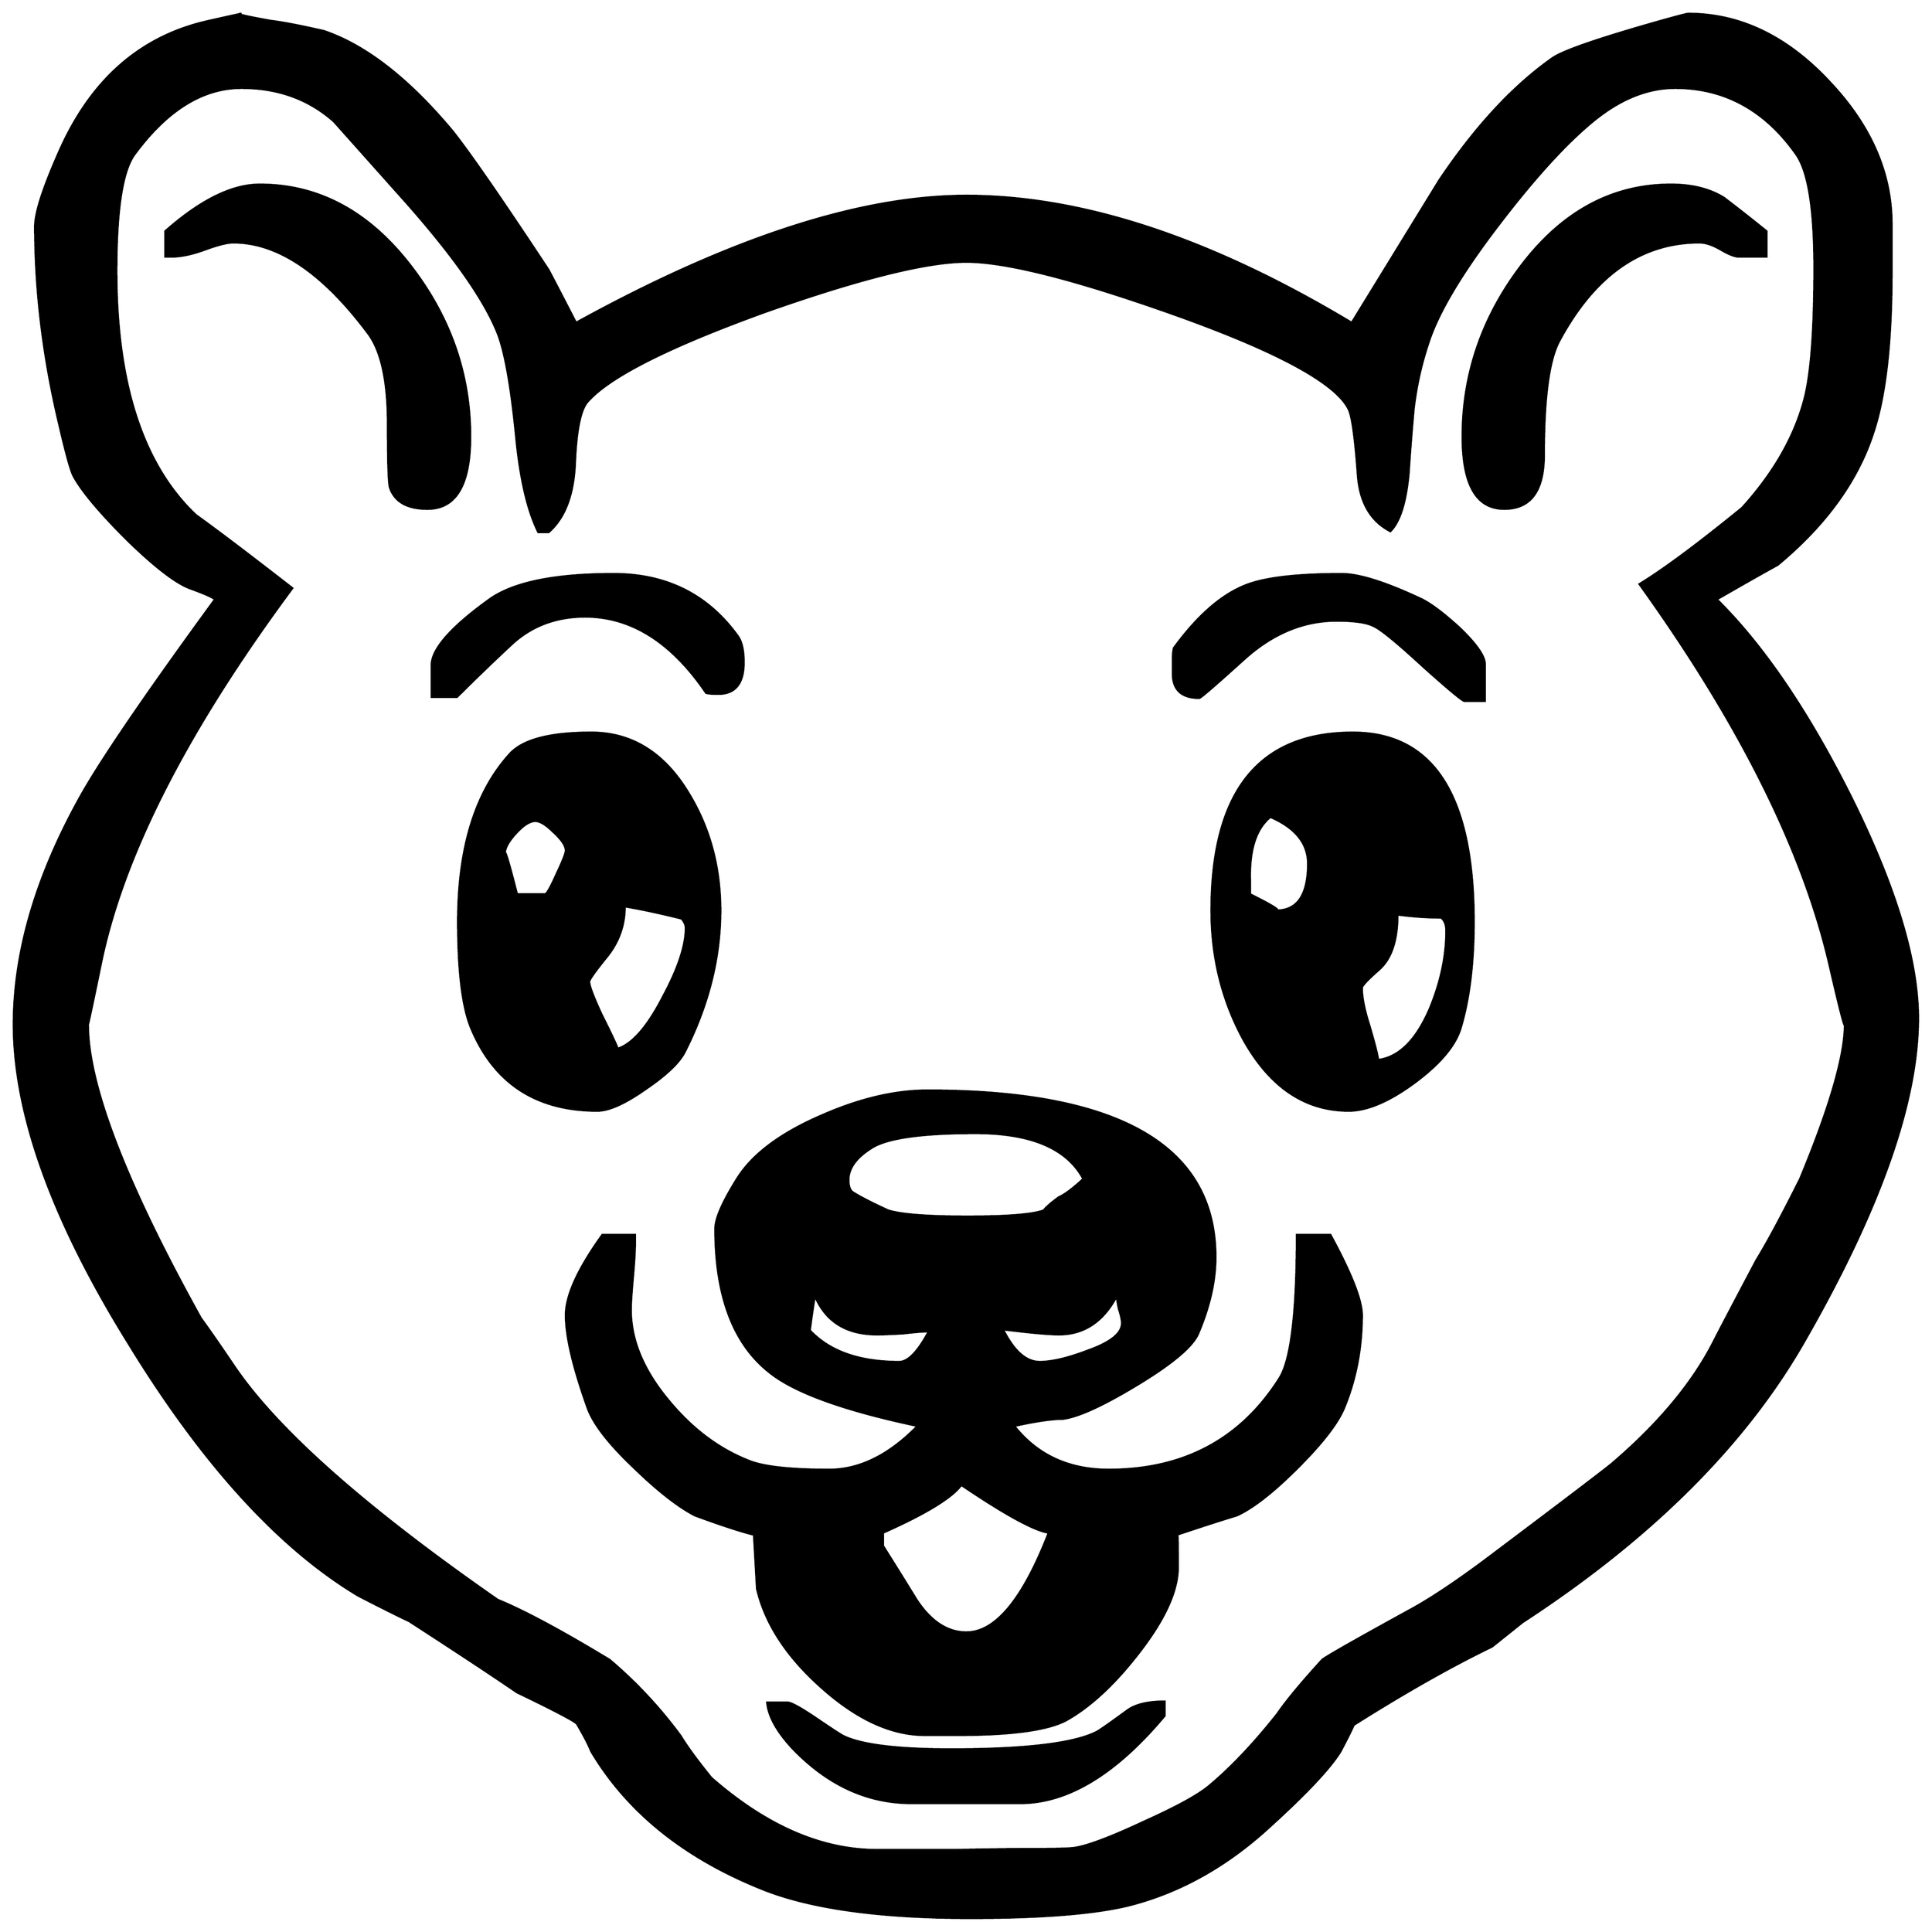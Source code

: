 


\begin{tikzpicture}[y=0.80pt, x=0.80pt, yscale=-1.0, xscale=1.0, inner sep=0pt, outer sep=0pt]
\begin{scope}[shift={(100.0,1709.0)},nonzero rule]
  \path[draw=.,fill=.,line width=1.600pt] (1955.0,-534.0) ..
    controls (1955.0,-452.0) and (1917.667,-346.0) ..
    (1843.0,-216.0) .. controls (1785.0,-114.667) and
    (1692.667,-22.667) .. (1566.0,60.0) .. controls (1559.333,65.333)
    and (1549.333,73.333) .. (1536.0,84.0) .. controls
    (1496.0,103.333) and (1450.667,129.0) .. (1400.0,161.0) ..
    controls (1397.333,167.0) and (1393.0,175.667) .. (1387.0,187.0)
    .. controls (1376.333,204.333) and (1351.333,230.667) ..
    (1312.0,266.0) .. controls (1270.667,302.667) and (1225.667,327.0)
    .. (1177.0,339.0) .. controls (1143.0,347.0) and
    (1091.667,351.0) .. (1023.0,351.0) .. controls (933.0,351.0)
    and (864.333,341.333) .. (817.0,322.0) .. controls (741.0,291.333)
    and (685.333,246.333) .. (650.0,187.0) .. controls (647.333,180.333)
    and (642.667,171.333) .. (636.0,160.0) .. controls (634.0,157.333)
    and (614.333,147.0) .. (577.0,129.0) .. controls (553.667,113.0)
    and (518.333,89.667) .. (471.0,59.0) .. controls (459.667,53.667)
    and (443.0,45.333) .. (421.0,34.0) .. controls (343.0,-12.667)
    and (267.667,-95.333) .. (195.0,-214.0) .. controls
    (119.667,-335.333) and (82.0,-440.0) .. (82.0,-528.0) ..
    controls (82.0,-598.667) and (103.667,-673.0) .. (147.0,-751.0)
    .. controls (167.0,-787.0) and (211.333,-852.0) ..
    (280.0,-946.0) .. controls (278.0,-948.0) and (269.667,-951.667)
    .. (255.0,-957.0) .. controls (241.0,-962.333) and
    (220.333,-978.333) .. (193.0,-1005.0) .. controls
    (166.333,-1031.667) and (149.0,-1052.333) .. (141.0,-1067.0) ..
    controls (138.333,-1071.667) and (133.667,-1088.333) ..
    (127.0,-1117.0) .. controls (111.0,-1183.667) and
    (103.0,-1249.0) .. (103.0,-1313.0) .. controls
    (103.0,-1326.333) and (111.0,-1351.0) .. (127.0,-1387.0) ..
    controls (158.333,-1457.667) and (207.333,-1500.333) ..
    (274.0,-1515.0) .. controls (294.667,-1519.667) and
    (305.333,-1522.0) .. (306.0,-1522.0) .. controls
    (299.333,-1522.0) and (309.0,-1519.667) .. (335.0,-1515.0) ..
    controls (346.333,-1513.667) and (363.667,-1510.333) ..
    (387.0,-1505.0) .. controls (428.333,-1491.0) and
    (470.667,-1458.0) .. (514.0,-1406.0) .. controls
    (531.333,-1384.0) and (562.667,-1338.667) .. (608.0,-1270.0) ..
    controls (614.0,-1258.667) and (623.0,-1241.333) ..
    (635.0,-1218.0) .. controls (786.333,-1301.333) and
    (914.333,-1343.0) .. (1019.0,-1343.0) .. controls
    (1133.0,-1343.0) and (1259.333,-1301.333) .. (1398.0,-1218.0) ..
    controls (1426.667,-1264.667) and (1455.333,-1311.333) ..
    (1484.0,-1358.0) .. controls (1519.333,-1410.667) and
    (1556.333,-1450.667) .. (1595.0,-1478.0) .. controls
    (1605.0,-1485.333) and (1640.667,-1497.667) .. (1702.0,-1515.0) ..
    controls (1718.667,-1519.667) and (1727.667,-1522.0) ..
    (1729.0,-1522.0) .. controls (1779.667,-1522.0) and
    (1825.667,-1500.0) .. (1867.0,-1456.0) .. controls
    (1908.333,-1412.667) and (1929.0,-1365.667) .. (1929.0,-1315.0) --
    (1929.0,-1268.0) .. controls (1929.0,-1198.667) and
    (1923.0,-1146.0) .. (1911.0,-1110.0) .. controls
    (1895.667,-1062.667) and (1864.333,-1019.333) .. (1817.0,-980.0) ..
    controls (1803.667,-972.667) and (1783.667,-961.333) ..
    (1757.0,-946.0) .. controls (1802.333,-901.333) and
    (1846.0,-837.333) .. (1888.0,-754.0) .. controls
    (1932.667,-664.667) and (1955.0,-591.333) .. (1955.0,-534.0) --
    cycle(1883.0,-528.0) .. controls (1883.0,-523.333) and
    (1878.0,-542.667) .. (1868.0,-586.0) .. controls
    (1842.0,-698.667) and (1779.667,-823.667) .. (1681.0,-961.0) ..
    controls (1705.0,-975.667) and (1738.667,-1000.667) ..
    (1782.0,-1036.0) .. controls (1814.0,-1071.333) and
    (1834.667,-1108.0) .. (1844.0,-1146.0) .. controls
    (1850.0,-1171.333) and (1853.0,-1213.333) .. (1853.0,-1272.0) ..
    controls (1853.0,-1330.0) and (1847.0,-1367.333) ..
    (1835.0,-1384.0) .. controls (1804.333,-1427.333) and
    (1764.667,-1449.0) .. (1716.0,-1449.0) .. controls
    (1688.667,-1449.0) and (1661.667,-1438.0) .. (1635.0,-1416.0) ..
    controls (1608.333,-1394.0) and (1577.667,-1360.333) ..
    (1543.0,-1315.0) .. controls (1505.667,-1266.333) and
    (1482.333,-1227.0) .. (1473.0,-1197.0) .. controls
    (1466.333,-1177.0) and (1461.667,-1156.0) .. (1459.0,-1134.0) ..
    controls (1457.0,-1112.0) and (1455.333,-1090.667) ..
    (1454.0,-1070.0) .. controls (1451.333,-1041.333) and
    (1445.333,-1022.333) .. (1436.0,-1013.0) .. controls
    (1416.667,-1023.0) and (1406.0,-1041.333) .. (1404.0,-1068.0) ..
    controls (1401.333,-1104.667) and (1398.333,-1126.333) ..
    (1395.0,-1133.0) .. controls (1382.333,-1159.0) and
    (1324.333,-1190.333) .. (1221.0,-1227.0) .. controls
    (1125.0,-1261.0) and (1057.667,-1278.0) .. (1019.0,-1278.0) ..
    controls (980.333,-1278.0) and (914.667,-1261.667) ..
    (822.0,-1229.0) .. controls (726.0,-1194.333) and
    (667.333,-1164.667) .. (646.0,-1140.0) .. controls
    (639.333,-1132.0) and (635.333,-1112.0) .. (634.0,-1080.0) ..
    controls (632.667,-1048.667) and (624.0,-1026.0) ..
    (608.0,-1012.0) -- (598.0,-1012.0) .. controls
    (587.333,-1033.333) and (580.0,-1065.0) .. (576.0,-1107.0) ..
    controls (571.333,-1153.667) and (565.667,-1186.333) ..
    (559.0,-1205.0) .. controls (546.333,-1239.0) and
    (514.333,-1284.667) .. (463.0,-1342.0) .. controls
    (441.0,-1366.667) and (419.0,-1391.333) .. (397.0,-1416.0) ..
    controls (372.333,-1438.0) and (342.0,-1449.0) ..
    (306.0,-1449.0) .. controls (268.0,-1449.0) and
    (233.0,-1427.333) .. (201.0,-1384.0) .. controls
    (189.0,-1368.0) and (183.0,-1329.667) .. (183.0,-1269.0) ..
    controls (183.0,-1158.333) and (209.0,-1078.333) ..
    (261.0,-1029.0) .. controls (282.333,-1013.667) and
    (314.0,-989.667) .. (356.0,-957.0) .. controls (252.667,-817.667)
    and (190.0,-695.0) .. (168.0,-589.0) .. controls
    (159.333,-547.0) and (155.0,-526.667) .. (155.0,-528.0) ..
    controls (155.0,-468.667) and (192.0,-372.333) .. (266.0,-239.0)
    .. controls (273.333,-229.0) and (284.0,-213.667) ..
    (298.0,-193.0) .. controls (340.0,-130.333) and (426.667,-53.333)
    .. (558.0,38.0) .. controls (584.0,48.667) and (620.667,68.333) ..
    (668.0,97.0) .. controls (694.0,119.0) and (717.333,144.0) ..
    (738.0,172.0) .. controls (744.0,182.0) and (754.0,195.667) ..
    (768.0,213.0) .. controls (822.0,260.333) and (876.333,284.0) ..
    (931.0,284.0) .. controls (948.333,284.0) and (974.0,284.0) ..
    (1008.0,284.0) .. controls (1041.333,283.333) and (1066.667,283.0)
    .. (1084.0,283.0) .. controls (1106.0,283.0) and
    (1119.667,282.667) .. (1125.0,282.0) .. controls (1138.333,280.0)
    and (1161.333,271.333) .. (1194.0,256.0) .. controls
    (1226.667,241.333) and (1248.333,229.333) .. (1259.0,220.0) ..
    controls (1280.333,202.0) and (1302.333,178.667) .. (1325.0,150.0)
    .. controls (1333.667,137.333) and (1348.333,119.667) ..
    (1369.0,97.0) .. controls (1373.0,93.667) and (1402.333,77.0) ..
    (1457.0,47.0) .. controls (1476.333,36.333) and (1500.333,20.333) ..
    (1529.0,-1.0) .. controls (1604.333,-57.667) and (1646.0,-89.333)
    .. (1654.0,-96.0) .. controls (1700.0,-135.333) and
    (1733.333,-175.333) .. (1754.0,-216.0) .. controls
    (1757.333,-222.667) and (1771.333,-249.333) .. (1796.0,-296.0) ..
    controls (1806.667,-313.333) and (1821.0,-340.0) ..
    (1839.0,-376.0) .. controls (1868.333,-446.667) and
    (1883.0,-497.333) .. (1883.0,-528.0) -- cycle(1806.0,-1283.0)
    -- (1779.0,-1283.0) .. controls (1775.0,-1283.0) and
    (1769.0,-1285.333) .. (1761.0,-1290.0) .. controls
    (1753.0,-1294.667) and (1746.0,-1297.0) .. (1740.0,-1297.0) ..
    controls (1682.667,-1297.0) and (1636.667,-1264.667) ..
    (1602.0,-1200.0) .. controls (1592.0,-1181.333) and
    (1587.0,-1144.0) .. (1587.0,-1088.0) .. controls
    (1587.0,-1052.667) and (1574.0,-1035.0) .. (1548.0,-1035.0) ..
    controls (1520.667,-1035.0) and (1507.0,-1058.667) ..
    (1507.0,-1106.0) .. controls (1507.0,-1166.667) and
    (1525.667,-1222.0) .. (1563.0,-1272.0) .. controls
    (1603.667,-1326.667) and (1653.333,-1354.0) .. (1712.0,-1354.0) ..
    controls (1732.667,-1354.0) and (1750.0,-1349.667) ..
    (1764.0,-1341.0) .. controls (1778.0,-1330.333) and
    (1792.0,-1319.333) .. (1806.0,-1308.0) -- (1806.0,-1283.0) --
    cycle(1529.0,-846.0) -- (1509.0,-846.0) .. controls
    (1507.0,-846.0) and (1493.0,-857.667) .. (1467.0,-881.0) ..
    controls (1441.667,-904.333) and (1425.667,-917.333) ..
    (1419.0,-920.0) .. controls (1412.333,-923.333) and
    (1400.333,-925.0) .. (1383.0,-925.0) .. controls
    (1350.333,-925.0) and (1320.0,-912.333) .. (1292.0,-887.0) ..
    controls (1264.0,-861.667) and (1249.333,-849.0) ..
    (1248.0,-849.0) .. controls (1230.667,-849.0) and
    (1222.0,-857.0) .. (1222.0,-873.0) -- (1222.0,-888.0) ..
    controls (1222.0,-891.333) and (1222.333,-894.667) ..
    (1223.0,-898.0) .. controls (1246.333,-930.0) and
    (1270.0,-950.667) .. (1294.0,-960.0) .. controls
    (1312.667,-967.333) and (1344.0,-971.0) .. (1388.0,-971.0) ..
    controls (1405.333,-971.0) and (1431.667,-962.667) ..
    (1467.0,-946.0) .. controls (1476.333,-941.333) and
    (1488.667,-932.0) .. (1504.0,-918.0) .. controls
    (1520.667,-902.0) and (1529.0,-890.0) .. (1529.0,-882.0) --
    (1529.0,-846.0) -- cycle(1518.0,-629.0) .. controls
    (1518.0,-587.667) and (1513.667,-552.667) .. (1505.0,-524.0) ..
    controls (1499.667,-506.667) and (1484.333,-488.667) ..
    (1459.0,-470.0) .. controls (1434.333,-452.0) and
    (1413.0,-443.0) .. (1395.0,-443.0) .. controls
    (1352.333,-443.0) and (1318.0,-466.0) .. (1292.0,-512.0) ..
    controls (1270.667,-550.667) and (1260.0,-593.333) ..
    (1260.0,-640.0) .. controls (1260.0,-756.667) and
    (1306.333,-815.0) .. (1399.0,-815.0) .. controls
    (1478.333,-815.0) and (1518.0,-753.0) .. (1518.0,-629.0) --
    cycle(531.0,-1106.0) .. controls (531.0,-1058.667) and
    (517.0,-1035.0) .. (489.0,-1035.0) .. controls
    (469.0,-1035.0) and (456.667,-1042.0) .. (452.0,-1056.0) ..
    controls (450.667,-1060.0) and (450.0,-1080.667) ..
    (450.0,-1118.0) .. controls (450.0,-1160.0) and
    (443.667,-1189.667) .. (431.0,-1207.0) .. controls
    (386.333,-1267.0) and (342.0,-1297.0) .. (298.0,-1297.0) ..
    controls (292.0,-1297.0) and (282.667,-1294.667) ..
    (270.0,-1290.0) .. controls (257.333,-1285.333) and
    (246.0,-1283.0) .. (236.0,-1283.0) -- (231.0,-1283.0) --
    (231.0,-1308.0) .. controls (265.667,-1338.667) and
    (296.667,-1354.0) .. (324.0,-1354.0) .. controls
    (382.667,-1354.0) and (432.667,-1326.667) .. (474.0,-1272.0) ..
    controls (512.0,-1222.0) and (531.0,-1166.667) ..
    (531.0,-1106.0) -- cycle(800.0,-884.0) .. controls
    (800.0,-863.333) and (791.667,-853.0) .. (775.0,-853.0) ..
    controls (769.0,-853.0) and (765.0,-853.333) .. (763.0,-854.0)
    .. controls (729.0,-904.0) and (689.333,-929.0) ..
    (644.0,-929.0) .. controls (616.0,-929.0) and (592.333,-920.333)
    .. (573.0,-903.0) .. controls (554.333,-885.667) and
    (536.0,-868.0) .. (518.0,-850.0) -- (493.0,-850.0) --
    (493.0,-881.0) .. controls (493.0,-897.0) and (512.0,-918.667)
    .. (550.0,-946.0) .. controls (573.333,-962.667) and
    (614.0,-971.0) .. (672.0,-971.0) .. controls (724.0,-971.0)
    and (764.667,-950.667) .. (794.0,-910.0) .. controls
    (798.0,-904.667) and (800.0,-896.0) .. (800.0,-884.0) --
    cycle(777.0,-640.0) .. controls (777.0,-593.333) and
    (765.333,-547.0) .. (742.0,-501.0) .. controls (736.667,-490.333)
    and (723.667,-478.0) .. (703.0,-464.0) .. controls
    (683.0,-450.0) and (667.333,-443.0) .. (656.0,-443.0) ..
    controls (596.0,-443.0) and (554.667,-470.0) .. (532.0,-524.0)
    .. controls (523.333,-544.667) and (519.0,-579.667) ..
    (519.0,-629.0) .. controls (519.0,-701.667) and (536.0,-756.667)
    .. (570.0,-794.0) .. controls (582.667,-808.0) and
    (609.333,-815.0) .. (650.0,-815.0) .. controls (690.0,-815.0)
    and (722.0,-795.0) .. (746.0,-755.0) .. controls
    (766.667,-721.0) and (777.0,-682.667) .. (777.0,-640.0) --
    cycle(1408.0,-242.0) .. controls (1408.0,-210.0) and
    (1402.333,-180.0) .. (1391.0,-152.0) .. controls
    (1385.0,-136.667) and (1369.667,-116.667) .. (1345.0,-92.0) ..
    controls (1321.0,-68.0) and (1301.0,-52.333) .. (1285.0,-45.0)
    .. controls (1271.667,-41.0) and (1252.0,-34.667) ..
    (1226.0,-26.0) .. controls (1226.667,-33.333) and (1227.0,-22.667)
    .. (1227.0,6.0) .. controls (1227.0,29.333) and (1214.0,57.667)
    .. (1188.0,91.0) .. controls (1164.667,121.0) and
    (1141.333,142.667) .. (1118.0,156.0) .. controls (1100.0,166.0)
    and (1064.333,171.0) .. (1011.0,171.0) -- (978.0,171.0) ..
    controls (944.667,171.0) and (910.333,155.0) .. (875.0,123.0) ..
    controls (841.667,93.0) and (821.0,61.0) .. (813.0,27.0) ..
    controls (812.333,15.0) and (811.333,-2.667) .. (810.0,-26.0) ..
    controls (796.667,-29.333) and (777.333,-35.667) .. (752.0,-45.0) ..
    controls (735.333,-53.667) and (715.333,-69.333) .. (692.0,-92.0) ..
    controls (666.667,-116.0) and (651.333,-136.0) .. (646.0,-152.0)
    .. controls (632.0,-191.333) and (625.0,-221.333) ..
    (625.0,-242.0) .. controls (625.0,-261.333) and (637.0,-287.667)
    .. (661.0,-321.0) -- (693.0,-321.0) -- (693.0,-312.0) ..
    controls (693.0,-304.667) and (692.333,-293.667) .. (691.0,-279.0)
    .. controls (689.667,-264.333) and (689.0,-253.667) ..
    (689.0,-247.0) .. controls (689.0,-217.0) and (701.667,-187.0)
    .. (727.0,-157.0) .. controls (750.333,-129.0) and
    (777.0,-109.333) .. (807.0,-98.0) .. controls (821.667,-92.667)
    and (847.333,-90.0) .. (884.0,-90.0) .. controls (914.0,-90.0)
    and (943.0,-104.333) .. (971.0,-133.0) .. controls
    (898.333,-148.333) and (849.667,-166.0) .. (825.0,-186.0) ..
    controls (789.667,-214.0) and (772.0,-261.0) .. (772.0,-327.0)
    .. controls (772.0,-337.0) and (779.333,-353.667) ..
    (794.0,-377.0) .. controls (809.333,-401.0) and (837.333,-421.667)
    .. (878.0,-439.0) .. controls (914.667,-455.0) and
    (949.0,-463.0) .. (981.0,-463.0) .. controls (1169.667,-463.0)
    and (1264.0,-408.333) .. (1264.0,-299.0) .. controls
    (1264.0,-275.667) and (1258.333,-250.667) .. (1247.0,-224.0) ..
    controls (1241.667,-211.333) and (1222.0,-194.667) ..
    (1188.0,-174.0) .. controls (1154.0,-153.333) and
    (1129.333,-142.0) .. (1114.0,-140.0) .. controls
    (1103.333,-140.0) and (1087.333,-137.667) .. (1066.0,-133.0) ..
    controls (1088.667,-104.333) and (1119.667,-90.0) ..
    (1159.0,-90.0) .. controls (1233.0,-90.0) and
    (1289.0,-120.0) .. (1327.0,-180.0) .. controls
    (1338.333,-198.0) and (1344.0,-245.0) .. (1344.0,-321.0) --
    (1377.0,-321.0) .. controls (1397.667,-283.0) and
    (1408.0,-256.667) .. (1408.0,-242.0) -- cycle(1214.0,152.0) ..
    controls (1166.0,209.333) and (1118.667,238.0) .. (1072.0,238.0)
    -- (965.0,238.0) .. controls (921.0,238.0) and (881.667,219.667)
    .. (847.0,183.0) .. controls (832.333,167.0) and (824.333,152.333)
    .. (823.0,139.0) -- (843.0,139.0) .. controls (846.333,139.0)
    and (855.0,143.667) .. (869.0,153.0) .. controls (885.667,164.333)
    and (895.333,170.667) .. (898.0,172.0) .. controls (916.0,180.667)
    and (951.333,185.0) .. (1004.0,185.0) .. controls
    (1076.667,185.0) and (1124.333,179.333) .. (1147.0,168.0) ..
    controls (1149.667,166.667) and (1159.667,159.667) .. (1177.0,147.0)
    .. controls (1185.0,141.0) and (1197.333,138.0) ..
    (1214.0,138.0) -- (1214.0,152.0) -- cycle(1491.0,-620.0) ..
    controls (1491.0,-626.0) and (1489.333,-630.333) ..
    (1486.0,-633.0) .. controls (1472.0,-633.0) and
    (1457.667,-634.0) .. (1443.0,-636.0) .. controls
    (1443.0,-610.667) and (1437.0,-592.667) .. (1425.0,-582.0) ..
    controls (1413.667,-572.0) and (1408.0,-566.0) ..
    (1408.0,-564.0) .. controls (1408.0,-554.667) and
    (1410.333,-542.667) .. (1415.0,-528.0) .. controls
    (1420.333,-510.0) and (1423.333,-498.333) .. (1424.0,-493.0) ..
    controls (1444.667,-495.667) and (1461.667,-512.667) ..
    (1475.0,-544.0) .. controls (1485.667,-570.0) and
    (1491.0,-595.333) .. (1491.0,-620.0) -- cycle(1355.0,-686.0)
    .. controls (1355.0,-706.0) and (1342.667,-721.333) ..
    (1318.0,-732.0) .. controls (1304.0,-720.667) and
    (1297.333,-700.333) .. (1298.0,-671.0) -- (1298.0,-656.0) ..
    controls (1319.333,-645.333) and (1328.0,-640.0) ..
    (1324.0,-640.0) .. controls (1344.667,-640.0) and
    (1355.0,-655.333) .. (1355.0,-686.0) -- cycle(1134.0,-376.0)
    .. controls (1118.0,-406.0) and (1082.667,-421.0) ..
    (1028.0,-421.0) .. controls (974.0,-421.0) and
    (939.667,-416.0) .. (925.0,-406.0) .. controls (910.333,-396.667)
    and (903.0,-386.333) .. (903.0,-375.0) .. controls
    (903.0,-369.0) and (904.333,-365.0) .. (907.0,-363.0) ..
    controls (914.333,-358.333) and (926.0,-352.333) .. (942.0,-345.0)
    .. controls (954.667,-341.0) and (980.667,-339.0) ..
    (1020.0,-339.0) .. controls (1059.333,-339.0) and
    (1084.333,-341.0) .. (1095.0,-345.0) .. controls
    (1097.667,-348.333) and (1102.667,-352.667) .. (1110.0,-358.0) ..
    controls (1116.0,-360.667) and (1124.0,-366.667) ..
    (1134.0,-376.0) -- cycle(1172.0,-234.0) .. controls
    (1172.0,-237.333) and (1171.0,-242.0) .. (1169.0,-248.0) ..
    controls (1167.667,-254.0) and (1167.0,-258.333) ..
    (1167.0,-261.0) .. controls (1153.667,-235.667) and
    (1134.667,-223.0) .. (1110.0,-223.0) .. controls
    (1100.0,-223.0) and (1081.667,-224.667) .. (1055.0,-228.0) ..
    controls (1065.667,-206.667) and (1077.667,-196.0) ..
    (1091.0,-196.0) .. controls (1103.0,-196.0) and
    (1118.667,-199.667) .. (1138.0,-207.0) .. controls
    (1160.667,-215.0) and (1172.0,-224.0) .. (1172.0,-234.0) --
    cycle(625.0,-699.0) .. controls (625.0,-703.667) and
    (621.0,-709.667) .. (613.0,-717.0) .. controls (605.667,-724.333)
    and (599.667,-728.0) .. (595.0,-728.0) .. controls
    (589.667,-728.0) and (583.333,-724.0) .. (576.0,-716.0) ..
    controls (568.667,-708.0) and (565.0,-701.333) .. (565.0,-696.0)
    .. controls (565.0,-700.667) and (569.0,-687.333) ..
    (577.0,-656.0) -- (605.0,-656.0) .. controls (607.0,-657.333)
    and (610.667,-664.0) .. (616.0,-676.0) .. controls
    (622.0,-688.667) and (625.0,-696.333) .. (625.0,-699.0) --
    cycle(743.0,-623.0) .. controls (743.0,-625.667) and
    (741.667,-628.667) .. (739.0,-632.0) .. controls (717.667,-637.333)
    and (699.0,-641.333) .. (683.0,-644.0) .. controls
    (683.0,-625.333) and (677.0,-608.667) .. (665.0,-594.0) ..
    controls (653.667,-580.0) and (648.0,-572.0) .. (648.0,-570.0)
    .. controls (648.0,-566.0) and (652.0,-555.333) ..
    (660.0,-538.0) .. controls (670.0,-518.0) and (675.333,-506.667)
    .. (676.0,-504.0) .. controls (690.667,-508.667) and
    (705.667,-526.0) .. (721.0,-556.0) .. controls (735.667,-583.333)
    and (743.0,-605.667) .. (743.0,-623.0) -- cycle(982.0,-226.0)
    .. controls (976.667,-226.0) and (968.333,-225.333) ..
    (957.0,-224.0) .. controls (945.667,-223.333) and (937.0,-223.0)
    .. (931.0,-223.0) .. controls (901.0,-223.0) and
    (880.667,-235.667) .. (870.0,-261.0) .. controls (868.667,-253.667)
    and (867.0,-242.333) .. (865.0,-227.0) .. controls
    (884.333,-206.333) and (913.667,-196.0) .. (953.0,-196.0) ..
    controls (961.667,-196.0) and (971.333,-206.0) .. (982.0,-226.0)
    -- cycle(1100.0,-28.0) .. controls (1086.0,-30.0) and
    (1057.333,-45.667) .. (1014.0,-75.0) .. controls (1004.667,-62.333)
    and (979.0,-46.667) .. (937.0,-28.0) -- (937.0,-15.0) ..
    controls (948.333,3.0) and (959.333,20.667) .. (970.0,38.0) ..
    controls (984.0,59.333) and (1000.333,70.0) .. (1019.0,70.0) ..
    controls (1047.667,70.0) and (1074.667,37.333) .. (1100.0,-28.0)
    -- cycle;
\end{scope}

\end{tikzpicture}

